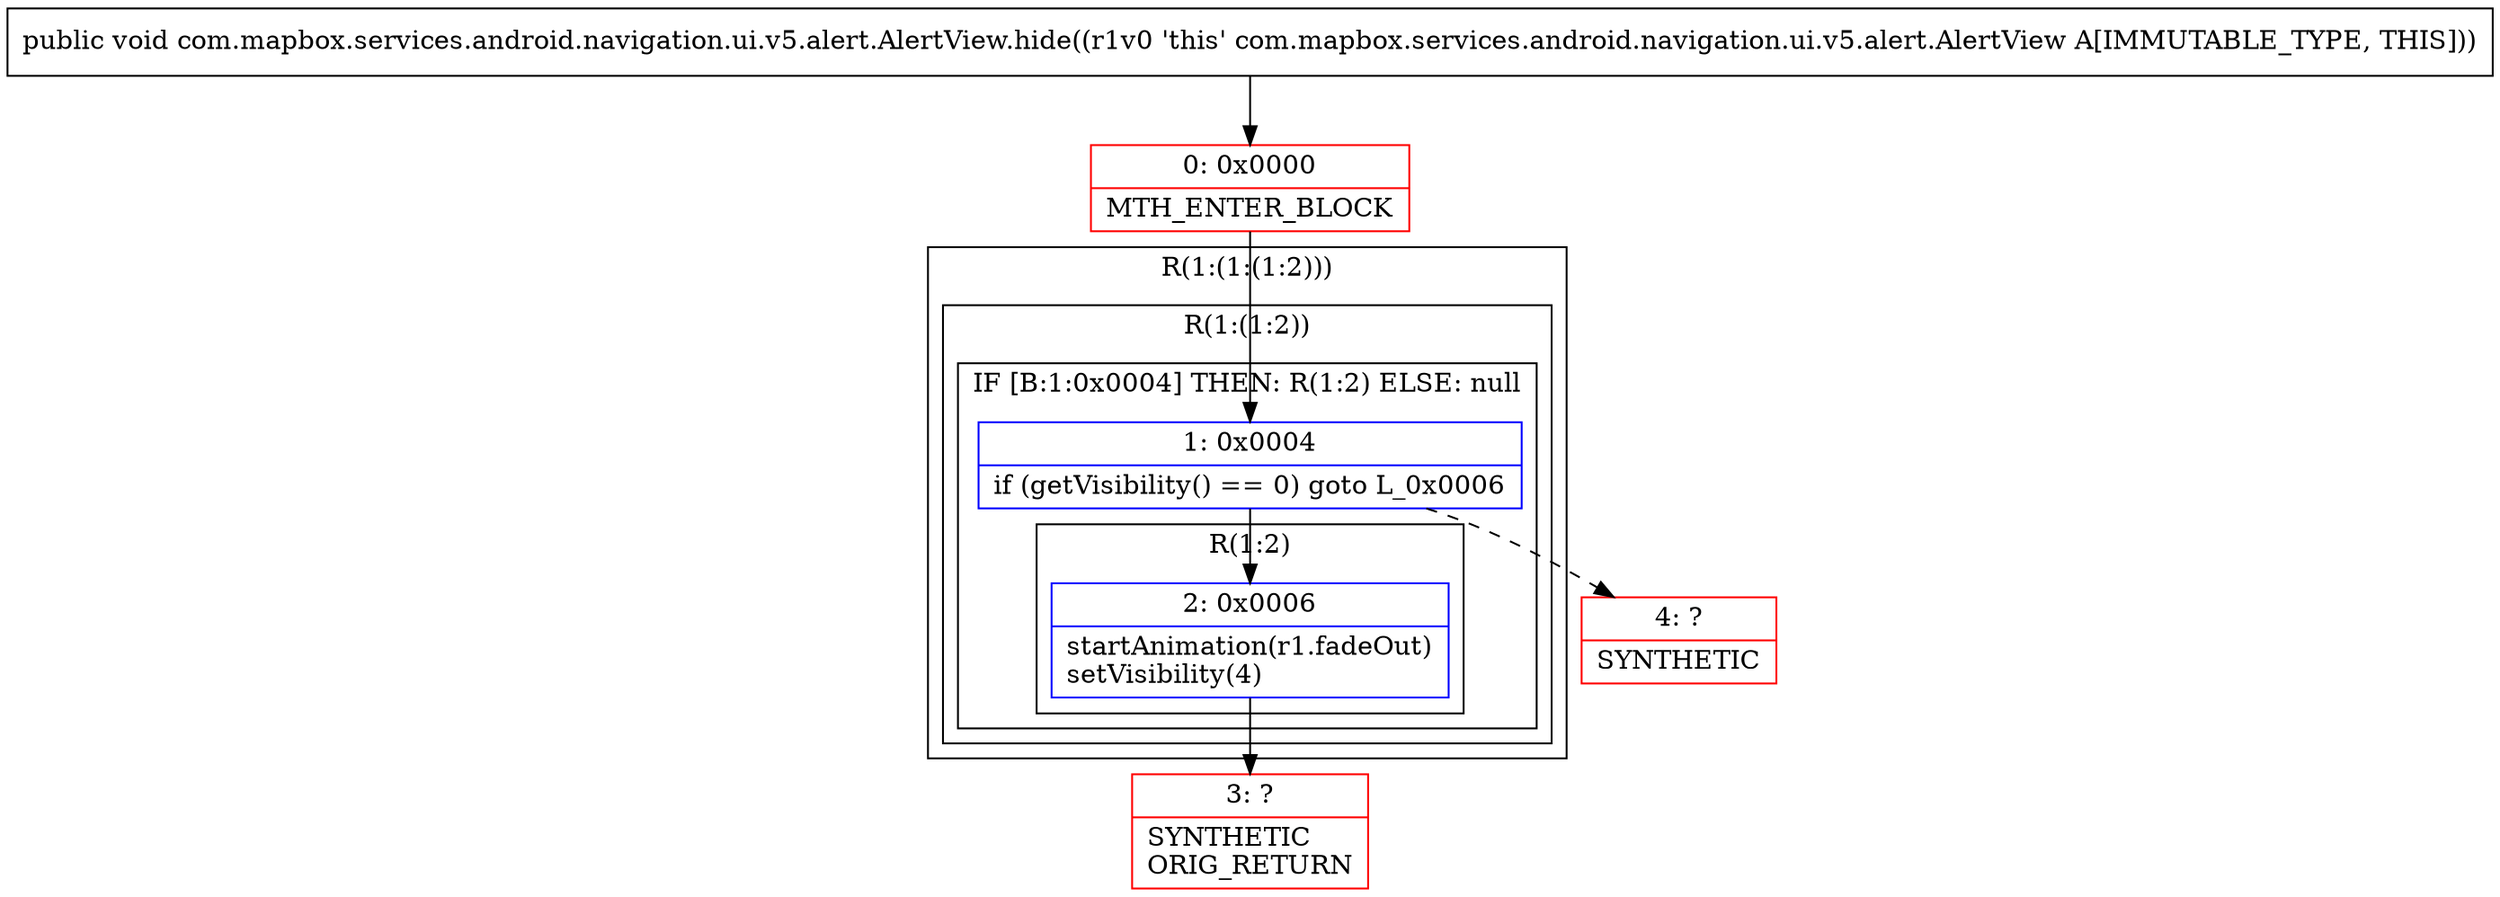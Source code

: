 digraph "CFG forcom.mapbox.services.android.navigation.ui.v5.alert.AlertView.hide()V" {
subgraph cluster_Region_31911686 {
label = "R(1:(1:(1:2)))";
node [shape=record,color=blue];
subgraph cluster_Region_1472462180 {
label = "R(1:(1:2))";
node [shape=record,color=blue];
subgraph cluster_IfRegion_435225168 {
label = "IF [B:1:0x0004] THEN: R(1:2) ELSE: null";
node [shape=record,color=blue];
Node_1 [shape=record,label="{1\:\ 0x0004|if (getVisibility() == 0) goto L_0x0006\l}"];
subgraph cluster_Region_1577154688 {
label = "R(1:2)";
node [shape=record,color=blue];
Node_2 [shape=record,label="{2\:\ 0x0006|startAnimation(r1.fadeOut)\lsetVisibility(4)\l}"];
}
}
}
}
Node_0 [shape=record,color=red,label="{0\:\ 0x0000|MTH_ENTER_BLOCK\l}"];
Node_3 [shape=record,color=red,label="{3\:\ ?|SYNTHETIC\lORIG_RETURN\l}"];
Node_4 [shape=record,color=red,label="{4\:\ ?|SYNTHETIC\l}"];
MethodNode[shape=record,label="{public void com.mapbox.services.android.navigation.ui.v5.alert.AlertView.hide((r1v0 'this' com.mapbox.services.android.navigation.ui.v5.alert.AlertView A[IMMUTABLE_TYPE, THIS])) }"];
MethodNode -> Node_0;
Node_1 -> Node_2;
Node_1 -> Node_4[style=dashed];
Node_2 -> Node_3;
Node_0 -> Node_1;
}

